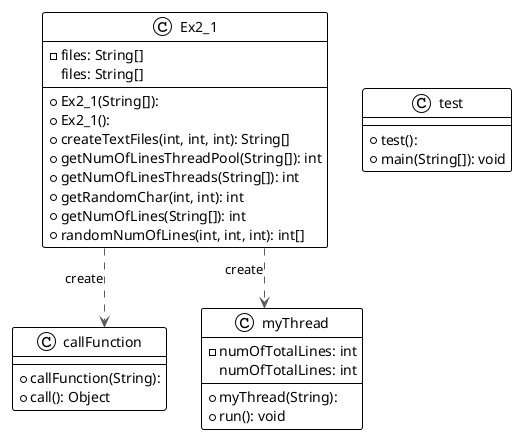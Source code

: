 @startuml

!theme plain
top to bottom direction
skinparam linetype ortho

class Ex2_1 {
  + Ex2_1(String[]): 
  + Ex2_1(): 
  - files: String[]
  + createTextFiles(int, int, int): String[]
  + getNumOfLinesThreadPool(String[]): int
  + getNumOfLinesThreads(String[]): int
  + getRandomChar(int, int): int
  + getNumOfLines(String[]): int
  + randomNumOfLines(int, int, int): int[]
   files: String[]
}
class callFunction {
  + callFunction(String): 
  + call(): Object
}
class myThread {
  + myThread(String): 
  - numOfTotalLines: int
  + run(): void
   numOfTotalLines: int
}
class test {
  + test(): 
  + main(String[]): void
}

Ex2_1         -[#595959,dashed]->  callFunction : "«create»"
Ex2_1         -[#595959,dashed]->  myThread     : "«create»"
@enduml
